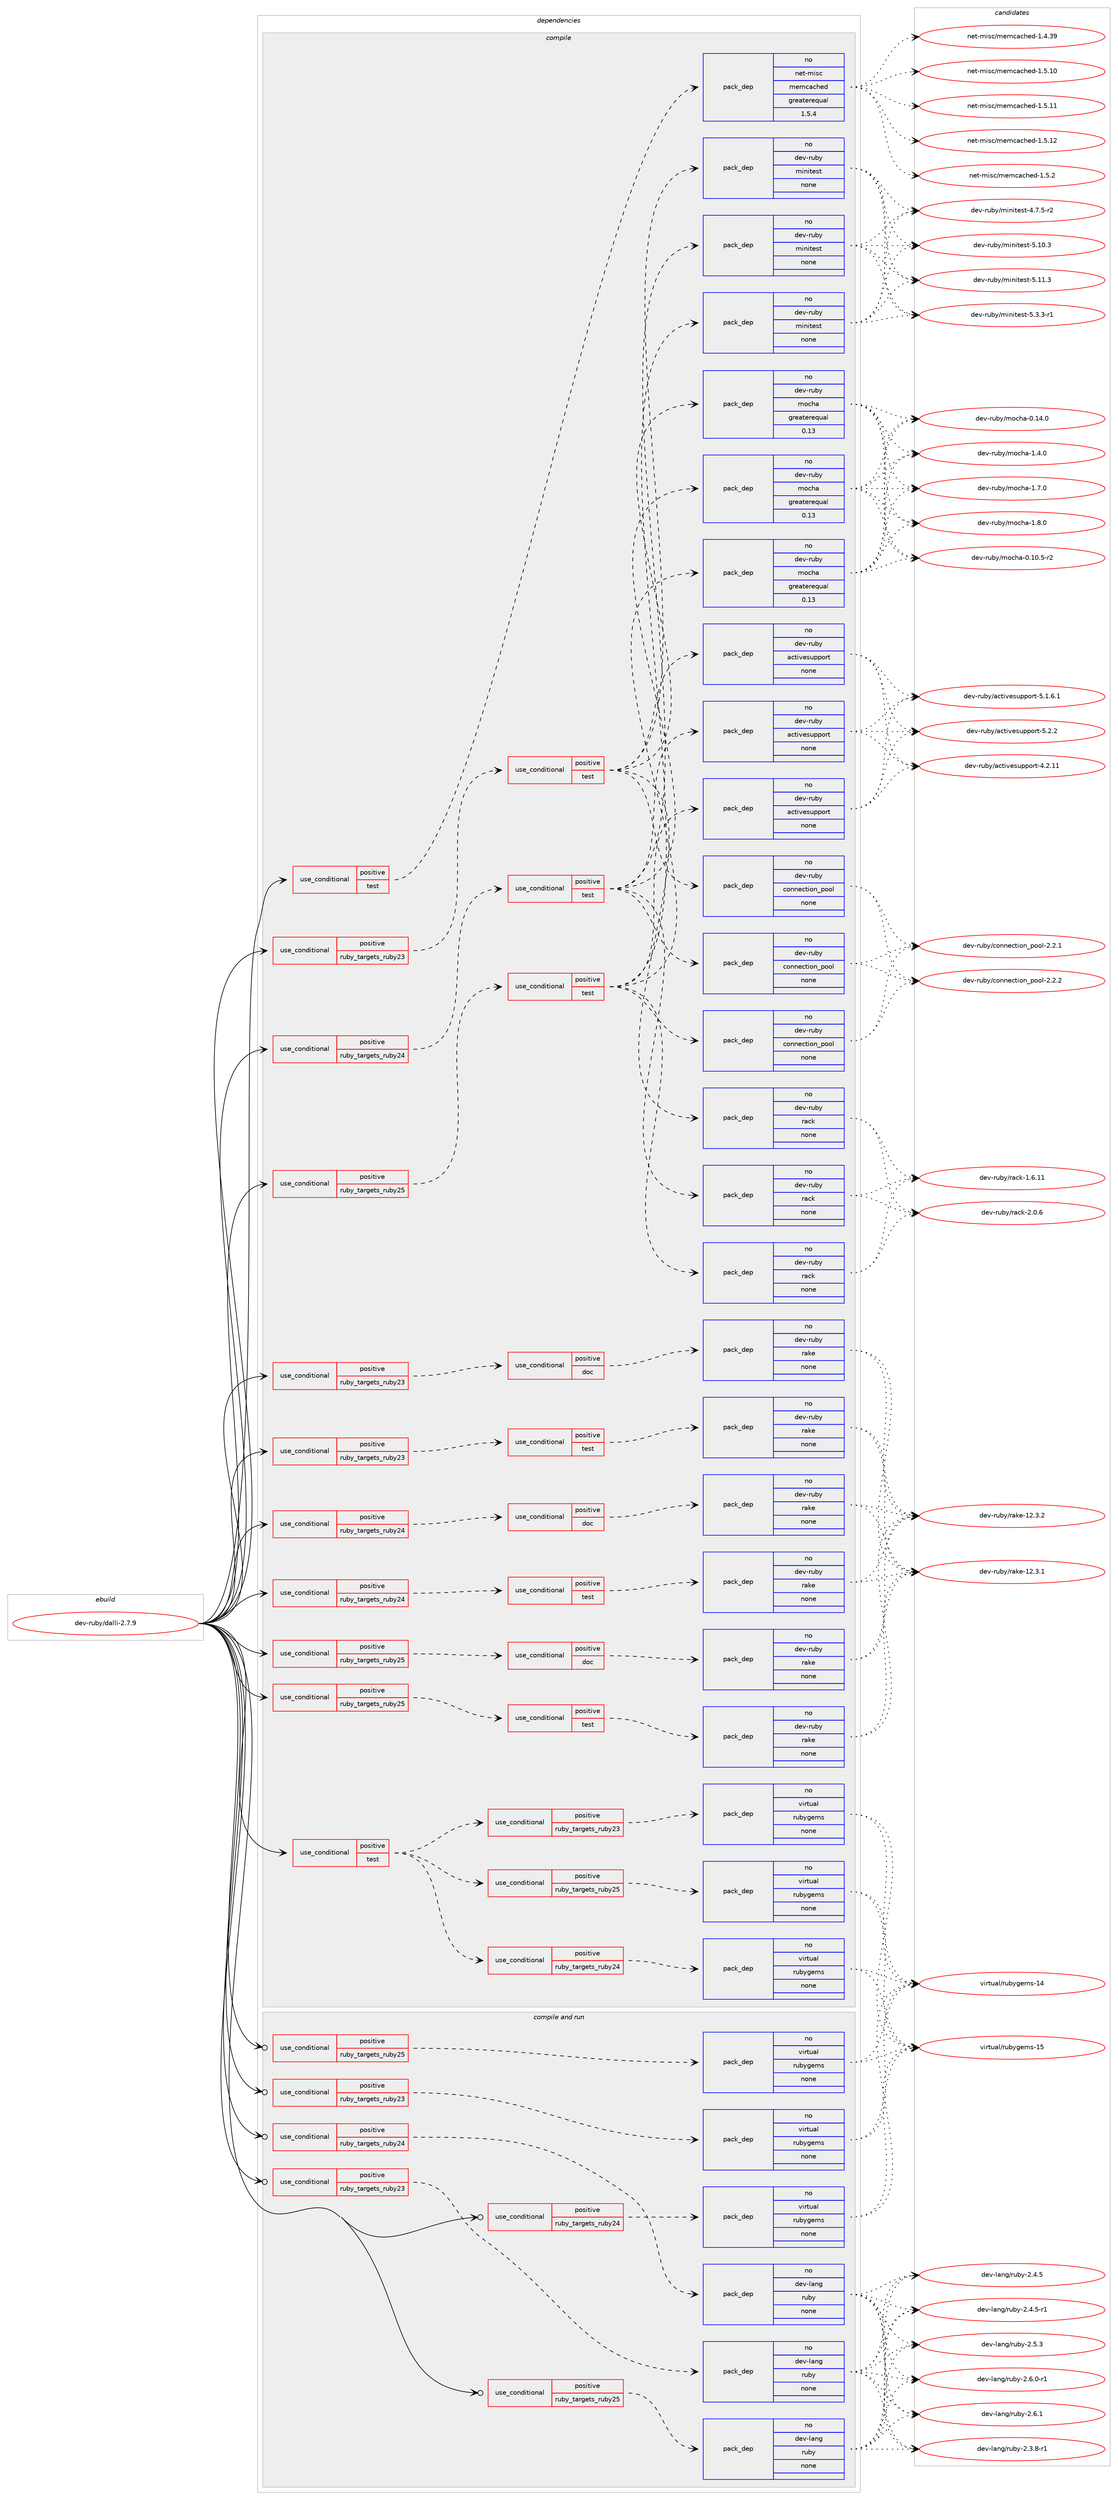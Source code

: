 digraph prolog {

# *************
# Graph options
# *************

newrank=true;
concentrate=true;
compound=true;
graph [rankdir=LR,fontname=Helvetica,fontsize=10,ranksep=1.5];#, ranksep=2.5, nodesep=0.2];
edge  [arrowhead=vee];
node  [fontname=Helvetica,fontsize=10];

# **********
# The ebuild
# **********

subgraph cluster_leftcol {
color=gray;
rank=same;
label=<<i>ebuild</i>>;
id [label="dev-ruby/dalli-2.7.9", color=red, width=4, href="../dev-ruby/dalli-2.7.9.svg"];
}

# ****************
# The dependencies
# ****************

subgraph cluster_midcol {
color=gray;
label=<<i>dependencies</i>>;
subgraph cluster_compile {
fillcolor="#eeeeee";
style=filled;
label=<<i>compile</i>>;
subgraph cond397761 {
dependency1489517 [label=<<TABLE BORDER="0" CELLBORDER="1" CELLSPACING="0" CELLPADDING="4"><TR><TD ROWSPAN="3" CELLPADDING="10">use_conditional</TD></TR><TR><TD>positive</TD></TR><TR><TD>ruby_targets_ruby23</TD></TR></TABLE>>, shape=none, color=red];
subgraph cond397762 {
dependency1489518 [label=<<TABLE BORDER="0" CELLBORDER="1" CELLSPACING="0" CELLPADDING="4"><TR><TD ROWSPAN="3" CELLPADDING="10">use_conditional</TD></TR><TR><TD>positive</TD></TR><TR><TD>doc</TD></TR></TABLE>>, shape=none, color=red];
subgraph pack1068312 {
dependency1489519 [label=<<TABLE BORDER="0" CELLBORDER="1" CELLSPACING="0" CELLPADDING="4" WIDTH="220"><TR><TD ROWSPAN="6" CELLPADDING="30">pack_dep</TD></TR><TR><TD WIDTH="110">no</TD></TR><TR><TD>dev-ruby</TD></TR><TR><TD>rake</TD></TR><TR><TD>none</TD></TR><TR><TD></TD></TR></TABLE>>, shape=none, color=blue];
}
dependency1489518:e -> dependency1489519:w [weight=20,style="dashed",arrowhead="vee"];
}
dependency1489517:e -> dependency1489518:w [weight=20,style="dashed",arrowhead="vee"];
}
id:e -> dependency1489517:w [weight=20,style="solid",arrowhead="vee"];
subgraph cond397763 {
dependency1489520 [label=<<TABLE BORDER="0" CELLBORDER="1" CELLSPACING="0" CELLPADDING="4"><TR><TD ROWSPAN="3" CELLPADDING="10">use_conditional</TD></TR><TR><TD>positive</TD></TR><TR><TD>ruby_targets_ruby23</TD></TR></TABLE>>, shape=none, color=red];
subgraph cond397764 {
dependency1489521 [label=<<TABLE BORDER="0" CELLBORDER="1" CELLSPACING="0" CELLPADDING="4"><TR><TD ROWSPAN="3" CELLPADDING="10">use_conditional</TD></TR><TR><TD>positive</TD></TR><TR><TD>test</TD></TR></TABLE>>, shape=none, color=red];
subgraph pack1068313 {
dependency1489522 [label=<<TABLE BORDER="0" CELLBORDER="1" CELLSPACING="0" CELLPADDING="4" WIDTH="220"><TR><TD ROWSPAN="6" CELLPADDING="30">pack_dep</TD></TR><TR><TD WIDTH="110">no</TD></TR><TR><TD>dev-ruby</TD></TR><TR><TD>minitest</TD></TR><TR><TD>none</TD></TR><TR><TD></TD></TR></TABLE>>, shape=none, color=blue];
}
dependency1489521:e -> dependency1489522:w [weight=20,style="dashed",arrowhead="vee"];
subgraph pack1068314 {
dependency1489523 [label=<<TABLE BORDER="0" CELLBORDER="1" CELLSPACING="0" CELLPADDING="4" WIDTH="220"><TR><TD ROWSPAN="6" CELLPADDING="30">pack_dep</TD></TR><TR><TD WIDTH="110">no</TD></TR><TR><TD>dev-ruby</TD></TR><TR><TD>mocha</TD></TR><TR><TD>greaterequal</TD></TR><TR><TD>0.13</TD></TR></TABLE>>, shape=none, color=blue];
}
dependency1489521:e -> dependency1489523:w [weight=20,style="dashed",arrowhead="vee"];
subgraph pack1068315 {
dependency1489524 [label=<<TABLE BORDER="0" CELLBORDER="1" CELLSPACING="0" CELLPADDING="4" WIDTH="220"><TR><TD ROWSPAN="6" CELLPADDING="30">pack_dep</TD></TR><TR><TD WIDTH="110">no</TD></TR><TR><TD>dev-ruby</TD></TR><TR><TD>rack</TD></TR><TR><TD>none</TD></TR><TR><TD></TD></TR></TABLE>>, shape=none, color=blue];
}
dependency1489521:e -> dependency1489524:w [weight=20,style="dashed",arrowhead="vee"];
subgraph pack1068316 {
dependency1489525 [label=<<TABLE BORDER="0" CELLBORDER="1" CELLSPACING="0" CELLPADDING="4" WIDTH="220"><TR><TD ROWSPAN="6" CELLPADDING="30">pack_dep</TD></TR><TR><TD WIDTH="110">no</TD></TR><TR><TD>dev-ruby</TD></TR><TR><TD>activesupport</TD></TR><TR><TD>none</TD></TR><TR><TD></TD></TR></TABLE>>, shape=none, color=blue];
}
dependency1489521:e -> dependency1489525:w [weight=20,style="dashed",arrowhead="vee"];
subgraph pack1068317 {
dependency1489526 [label=<<TABLE BORDER="0" CELLBORDER="1" CELLSPACING="0" CELLPADDING="4" WIDTH="220"><TR><TD ROWSPAN="6" CELLPADDING="30">pack_dep</TD></TR><TR><TD WIDTH="110">no</TD></TR><TR><TD>dev-ruby</TD></TR><TR><TD>connection_pool</TD></TR><TR><TD>none</TD></TR><TR><TD></TD></TR></TABLE>>, shape=none, color=blue];
}
dependency1489521:e -> dependency1489526:w [weight=20,style="dashed",arrowhead="vee"];
}
dependency1489520:e -> dependency1489521:w [weight=20,style="dashed",arrowhead="vee"];
}
id:e -> dependency1489520:w [weight=20,style="solid",arrowhead="vee"];
subgraph cond397765 {
dependency1489527 [label=<<TABLE BORDER="0" CELLBORDER="1" CELLSPACING="0" CELLPADDING="4"><TR><TD ROWSPAN="3" CELLPADDING="10">use_conditional</TD></TR><TR><TD>positive</TD></TR><TR><TD>ruby_targets_ruby23</TD></TR></TABLE>>, shape=none, color=red];
subgraph cond397766 {
dependency1489528 [label=<<TABLE BORDER="0" CELLBORDER="1" CELLSPACING="0" CELLPADDING="4"><TR><TD ROWSPAN="3" CELLPADDING="10">use_conditional</TD></TR><TR><TD>positive</TD></TR><TR><TD>test</TD></TR></TABLE>>, shape=none, color=red];
subgraph pack1068318 {
dependency1489529 [label=<<TABLE BORDER="0" CELLBORDER="1" CELLSPACING="0" CELLPADDING="4" WIDTH="220"><TR><TD ROWSPAN="6" CELLPADDING="30">pack_dep</TD></TR><TR><TD WIDTH="110">no</TD></TR><TR><TD>dev-ruby</TD></TR><TR><TD>rake</TD></TR><TR><TD>none</TD></TR><TR><TD></TD></TR></TABLE>>, shape=none, color=blue];
}
dependency1489528:e -> dependency1489529:w [weight=20,style="dashed",arrowhead="vee"];
}
dependency1489527:e -> dependency1489528:w [weight=20,style="dashed",arrowhead="vee"];
}
id:e -> dependency1489527:w [weight=20,style="solid",arrowhead="vee"];
subgraph cond397767 {
dependency1489530 [label=<<TABLE BORDER="0" CELLBORDER="1" CELLSPACING="0" CELLPADDING="4"><TR><TD ROWSPAN="3" CELLPADDING="10">use_conditional</TD></TR><TR><TD>positive</TD></TR><TR><TD>ruby_targets_ruby24</TD></TR></TABLE>>, shape=none, color=red];
subgraph cond397768 {
dependency1489531 [label=<<TABLE BORDER="0" CELLBORDER="1" CELLSPACING="0" CELLPADDING="4"><TR><TD ROWSPAN="3" CELLPADDING="10">use_conditional</TD></TR><TR><TD>positive</TD></TR><TR><TD>doc</TD></TR></TABLE>>, shape=none, color=red];
subgraph pack1068319 {
dependency1489532 [label=<<TABLE BORDER="0" CELLBORDER="1" CELLSPACING="0" CELLPADDING="4" WIDTH="220"><TR><TD ROWSPAN="6" CELLPADDING="30">pack_dep</TD></TR><TR><TD WIDTH="110">no</TD></TR><TR><TD>dev-ruby</TD></TR><TR><TD>rake</TD></TR><TR><TD>none</TD></TR><TR><TD></TD></TR></TABLE>>, shape=none, color=blue];
}
dependency1489531:e -> dependency1489532:w [weight=20,style="dashed",arrowhead="vee"];
}
dependency1489530:e -> dependency1489531:w [weight=20,style="dashed",arrowhead="vee"];
}
id:e -> dependency1489530:w [weight=20,style="solid",arrowhead="vee"];
subgraph cond397769 {
dependency1489533 [label=<<TABLE BORDER="0" CELLBORDER="1" CELLSPACING="0" CELLPADDING="4"><TR><TD ROWSPAN="3" CELLPADDING="10">use_conditional</TD></TR><TR><TD>positive</TD></TR><TR><TD>ruby_targets_ruby24</TD></TR></TABLE>>, shape=none, color=red];
subgraph cond397770 {
dependency1489534 [label=<<TABLE BORDER="0" CELLBORDER="1" CELLSPACING="0" CELLPADDING="4"><TR><TD ROWSPAN="3" CELLPADDING="10">use_conditional</TD></TR><TR><TD>positive</TD></TR><TR><TD>test</TD></TR></TABLE>>, shape=none, color=red];
subgraph pack1068320 {
dependency1489535 [label=<<TABLE BORDER="0" CELLBORDER="1" CELLSPACING="0" CELLPADDING="4" WIDTH="220"><TR><TD ROWSPAN="6" CELLPADDING="30">pack_dep</TD></TR><TR><TD WIDTH="110">no</TD></TR><TR><TD>dev-ruby</TD></TR><TR><TD>minitest</TD></TR><TR><TD>none</TD></TR><TR><TD></TD></TR></TABLE>>, shape=none, color=blue];
}
dependency1489534:e -> dependency1489535:w [weight=20,style="dashed",arrowhead="vee"];
subgraph pack1068321 {
dependency1489536 [label=<<TABLE BORDER="0" CELLBORDER="1" CELLSPACING="0" CELLPADDING="4" WIDTH="220"><TR><TD ROWSPAN="6" CELLPADDING="30">pack_dep</TD></TR><TR><TD WIDTH="110">no</TD></TR><TR><TD>dev-ruby</TD></TR><TR><TD>mocha</TD></TR><TR><TD>greaterequal</TD></TR><TR><TD>0.13</TD></TR></TABLE>>, shape=none, color=blue];
}
dependency1489534:e -> dependency1489536:w [weight=20,style="dashed",arrowhead="vee"];
subgraph pack1068322 {
dependency1489537 [label=<<TABLE BORDER="0" CELLBORDER="1" CELLSPACING="0" CELLPADDING="4" WIDTH="220"><TR><TD ROWSPAN="6" CELLPADDING="30">pack_dep</TD></TR><TR><TD WIDTH="110">no</TD></TR><TR><TD>dev-ruby</TD></TR><TR><TD>rack</TD></TR><TR><TD>none</TD></TR><TR><TD></TD></TR></TABLE>>, shape=none, color=blue];
}
dependency1489534:e -> dependency1489537:w [weight=20,style="dashed",arrowhead="vee"];
subgraph pack1068323 {
dependency1489538 [label=<<TABLE BORDER="0" CELLBORDER="1" CELLSPACING="0" CELLPADDING="4" WIDTH="220"><TR><TD ROWSPAN="6" CELLPADDING="30">pack_dep</TD></TR><TR><TD WIDTH="110">no</TD></TR><TR><TD>dev-ruby</TD></TR><TR><TD>activesupport</TD></TR><TR><TD>none</TD></TR><TR><TD></TD></TR></TABLE>>, shape=none, color=blue];
}
dependency1489534:e -> dependency1489538:w [weight=20,style="dashed",arrowhead="vee"];
subgraph pack1068324 {
dependency1489539 [label=<<TABLE BORDER="0" CELLBORDER="1" CELLSPACING="0" CELLPADDING="4" WIDTH="220"><TR><TD ROWSPAN="6" CELLPADDING="30">pack_dep</TD></TR><TR><TD WIDTH="110">no</TD></TR><TR><TD>dev-ruby</TD></TR><TR><TD>connection_pool</TD></TR><TR><TD>none</TD></TR><TR><TD></TD></TR></TABLE>>, shape=none, color=blue];
}
dependency1489534:e -> dependency1489539:w [weight=20,style="dashed",arrowhead="vee"];
}
dependency1489533:e -> dependency1489534:w [weight=20,style="dashed",arrowhead="vee"];
}
id:e -> dependency1489533:w [weight=20,style="solid",arrowhead="vee"];
subgraph cond397771 {
dependency1489540 [label=<<TABLE BORDER="0" CELLBORDER="1" CELLSPACING="0" CELLPADDING="4"><TR><TD ROWSPAN="3" CELLPADDING="10">use_conditional</TD></TR><TR><TD>positive</TD></TR><TR><TD>ruby_targets_ruby24</TD></TR></TABLE>>, shape=none, color=red];
subgraph cond397772 {
dependency1489541 [label=<<TABLE BORDER="0" CELLBORDER="1" CELLSPACING="0" CELLPADDING="4"><TR><TD ROWSPAN="3" CELLPADDING="10">use_conditional</TD></TR><TR><TD>positive</TD></TR><TR><TD>test</TD></TR></TABLE>>, shape=none, color=red];
subgraph pack1068325 {
dependency1489542 [label=<<TABLE BORDER="0" CELLBORDER="1" CELLSPACING="0" CELLPADDING="4" WIDTH="220"><TR><TD ROWSPAN="6" CELLPADDING="30">pack_dep</TD></TR><TR><TD WIDTH="110">no</TD></TR><TR><TD>dev-ruby</TD></TR><TR><TD>rake</TD></TR><TR><TD>none</TD></TR><TR><TD></TD></TR></TABLE>>, shape=none, color=blue];
}
dependency1489541:e -> dependency1489542:w [weight=20,style="dashed",arrowhead="vee"];
}
dependency1489540:e -> dependency1489541:w [weight=20,style="dashed",arrowhead="vee"];
}
id:e -> dependency1489540:w [weight=20,style="solid",arrowhead="vee"];
subgraph cond397773 {
dependency1489543 [label=<<TABLE BORDER="0" CELLBORDER="1" CELLSPACING="0" CELLPADDING="4"><TR><TD ROWSPAN="3" CELLPADDING="10">use_conditional</TD></TR><TR><TD>positive</TD></TR><TR><TD>ruby_targets_ruby25</TD></TR></TABLE>>, shape=none, color=red];
subgraph cond397774 {
dependency1489544 [label=<<TABLE BORDER="0" CELLBORDER="1" CELLSPACING="0" CELLPADDING="4"><TR><TD ROWSPAN="3" CELLPADDING="10">use_conditional</TD></TR><TR><TD>positive</TD></TR><TR><TD>doc</TD></TR></TABLE>>, shape=none, color=red];
subgraph pack1068326 {
dependency1489545 [label=<<TABLE BORDER="0" CELLBORDER="1" CELLSPACING="0" CELLPADDING="4" WIDTH="220"><TR><TD ROWSPAN="6" CELLPADDING="30">pack_dep</TD></TR><TR><TD WIDTH="110">no</TD></TR><TR><TD>dev-ruby</TD></TR><TR><TD>rake</TD></TR><TR><TD>none</TD></TR><TR><TD></TD></TR></TABLE>>, shape=none, color=blue];
}
dependency1489544:e -> dependency1489545:w [weight=20,style="dashed",arrowhead="vee"];
}
dependency1489543:e -> dependency1489544:w [weight=20,style="dashed",arrowhead="vee"];
}
id:e -> dependency1489543:w [weight=20,style="solid",arrowhead="vee"];
subgraph cond397775 {
dependency1489546 [label=<<TABLE BORDER="0" CELLBORDER="1" CELLSPACING="0" CELLPADDING="4"><TR><TD ROWSPAN="3" CELLPADDING="10">use_conditional</TD></TR><TR><TD>positive</TD></TR><TR><TD>ruby_targets_ruby25</TD></TR></TABLE>>, shape=none, color=red];
subgraph cond397776 {
dependency1489547 [label=<<TABLE BORDER="0" CELLBORDER="1" CELLSPACING="0" CELLPADDING="4"><TR><TD ROWSPAN="3" CELLPADDING="10">use_conditional</TD></TR><TR><TD>positive</TD></TR><TR><TD>test</TD></TR></TABLE>>, shape=none, color=red];
subgraph pack1068327 {
dependency1489548 [label=<<TABLE BORDER="0" CELLBORDER="1" CELLSPACING="0" CELLPADDING="4" WIDTH="220"><TR><TD ROWSPAN="6" CELLPADDING="30">pack_dep</TD></TR><TR><TD WIDTH="110">no</TD></TR><TR><TD>dev-ruby</TD></TR><TR><TD>minitest</TD></TR><TR><TD>none</TD></TR><TR><TD></TD></TR></TABLE>>, shape=none, color=blue];
}
dependency1489547:e -> dependency1489548:w [weight=20,style="dashed",arrowhead="vee"];
subgraph pack1068328 {
dependency1489549 [label=<<TABLE BORDER="0" CELLBORDER="1" CELLSPACING="0" CELLPADDING="4" WIDTH="220"><TR><TD ROWSPAN="6" CELLPADDING="30">pack_dep</TD></TR><TR><TD WIDTH="110">no</TD></TR><TR><TD>dev-ruby</TD></TR><TR><TD>mocha</TD></TR><TR><TD>greaterequal</TD></TR><TR><TD>0.13</TD></TR></TABLE>>, shape=none, color=blue];
}
dependency1489547:e -> dependency1489549:w [weight=20,style="dashed",arrowhead="vee"];
subgraph pack1068329 {
dependency1489550 [label=<<TABLE BORDER="0" CELLBORDER="1" CELLSPACING="0" CELLPADDING="4" WIDTH="220"><TR><TD ROWSPAN="6" CELLPADDING="30">pack_dep</TD></TR><TR><TD WIDTH="110">no</TD></TR><TR><TD>dev-ruby</TD></TR><TR><TD>rack</TD></TR><TR><TD>none</TD></TR><TR><TD></TD></TR></TABLE>>, shape=none, color=blue];
}
dependency1489547:e -> dependency1489550:w [weight=20,style="dashed",arrowhead="vee"];
subgraph pack1068330 {
dependency1489551 [label=<<TABLE BORDER="0" CELLBORDER="1" CELLSPACING="0" CELLPADDING="4" WIDTH="220"><TR><TD ROWSPAN="6" CELLPADDING="30">pack_dep</TD></TR><TR><TD WIDTH="110">no</TD></TR><TR><TD>dev-ruby</TD></TR><TR><TD>activesupport</TD></TR><TR><TD>none</TD></TR><TR><TD></TD></TR></TABLE>>, shape=none, color=blue];
}
dependency1489547:e -> dependency1489551:w [weight=20,style="dashed",arrowhead="vee"];
subgraph pack1068331 {
dependency1489552 [label=<<TABLE BORDER="0" CELLBORDER="1" CELLSPACING="0" CELLPADDING="4" WIDTH="220"><TR><TD ROWSPAN="6" CELLPADDING="30">pack_dep</TD></TR><TR><TD WIDTH="110">no</TD></TR><TR><TD>dev-ruby</TD></TR><TR><TD>connection_pool</TD></TR><TR><TD>none</TD></TR><TR><TD></TD></TR></TABLE>>, shape=none, color=blue];
}
dependency1489547:e -> dependency1489552:w [weight=20,style="dashed",arrowhead="vee"];
}
dependency1489546:e -> dependency1489547:w [weight=20,style="dashed",arrowhead="vee"];
}
id:e -> dependency1489546:w [weight=20,style="solid",arrowhead="vee"];
subgraph cond397777 {
dependency1489553 [label=<<TABLE BORDER="0" CELLBORDER="1" CELLSPACING="0" CELLPADDING="4"><TR><TD ROWSPAN="3" CELLPADDING="10">use_conditional</TD></TR><TR><TD>positive</TD></TR><TR><TD>ruby_targets_ruby25</TD></TR></TABLE>>, shape=none, color=red];
subgraph cond397778 {
dependency1489554 [label=<<TABLE BORDER="0" CELLBORDER="1" CELLSPACING="0" CELLPADDING="4"><TR><TD ROWSPAN="3" CELLPADDING="10">use_conditional</TD></TR><TR><TD>positive</TD></TR><TR><TD>test</TD></TR></TABLE>>, shape=none, color=red];
subgraph pack1068332 {
dependency1489555 [label=<<TABLE BORDER="0" CELLBORDER="1" CELLSPACING="0" CELLPADDING="4" WIDTH="220"><TR><TD ROWSPAN="6" CELLPADDING="30">pack_dep</TD></TR><TR><TD WIDTH="110">no</TD></TR><TR><TD>dev-ruby</TD></TR><TR><TD>rake</TD></TR><TR><TD>none</TD></TR><TR><TD></TD></TR></TABLE>>, shape=none, color=blue];
}
dependency1489554:e -> dependency1489555:w [weight=20,style="dashed",arrowhead="vee"];
}
dependency1489553:e -> dependency1489554:w [weight=20,style="dashed",arrowhead="vee"];
}
id:e -> dependency1489553:w [weight=20,style="solid",arrowhead="vee"];
subgraph cond397779 {
dependency1489556 [label=<<TABLE BORDER="0" CELLBORDER="1" CELLSPACING="0" CELLPADDING="4"><TR><TD ROWSPAN="3" CELLPADDING="10">use_conditional</TD></TR><TR><TD>positive</TD></TR><TR><TD>test</TD></TR></TABLE>>, shape=none, color=red];
subgraph cond397780 {
dependency1489557 [label=<<TABLE BORDER="0" CELLBORDER="1" CELLSPACING="0" CELLPADDING="4"><TR><TD ROWSPAN="3" CELLPADDING="10">use_conditional</TD></TR><TR><TD>positive</TD></TR><TR><TD>ruby_targets_ruby23</TD></TR></TABLE>>, shape=none, color=red];
subgraph pack1068333 {
dependency1489558 [label=<<TABLE BORDER="0" CELLBORDER="1" CELLSPACING="0" CELLPADDING="4" WIDTH="220"><TR><TD ROWSPAN="6" CELLPADDING="30">pack_dep</TD></TR><TR><TD WIDTH="110">no</TD></TR><TR><TD>virtual</TD></TR><TR><TD>rubygems</TD></TR><TR><TD>none</TD></TR><TR><TD></TD></TR></TABLE>>, shape=none, color=blue];
}
dependency1489557:e -> dependency1489558:w [weight=20,style="dashed",arrowhead="vee"];
}
dependency1489556:e -> dependency1489557:w [weight=20,style="dashed",arrowhead="vee"];
subgraph cond397781 {
dependency1489559 [label=<<TABLE BORDER="0" CELLBORDER="1" CELLSPACING="0" CELLPADDING="4"><TR><TD ROWSPAN="3" CELLPADDING="10">use_conditional</TD></TR><TR><TD>positive</TD></TR><TR><TD>ruby_targets_ruby24</TD></TR></TABLE>>, shape=none, color=red];
subgraph pack1068334 {
dependency1489560 [label=<<TABLE BORDER="0" CELLBORDER="1" CELLSPACING="0" CELLPADDING="4" WIDTH="220"><TR><TD ROWSPAN="6" CELLPADDING="30">pack_dep</TD></TR><TR><TD WIDTH="110">no</TD></TR><TR><TD>virtual</TD></TR><TR><TD>rubygems</TD></TR><TR><TD>none</TD></TR><TR><TD></TD></TR></TABLE>>, shape=none, color=blue];
}
dependency1489559:e -> dependency1489560:w [weight=20,style="dashed",arrowhead="vee"];
}
dependency1489556:e -> dependency1489559:w [weight=20,style="dashed",arrowhead="vee"];
subgraph cond397782 {
dependency1489561 [label=<<TABLE BORDER="0" CELLBORDER="1" CELLSPACING="0" CELLPADDING="4"><TR><TD ROWSPAN="3" CELLPADDING="10">use_conditional</TD></TR><TR><TD>positive</TD></TR><TR><TD>ruby_targets_ruby25</TD></TR></TABLE>>, shape=none, color=red];
subgraph pack1068335 {
dependency1489562 [label=<<TABLE BORDER="0" CELLBORDER="1" CELLSPACING="0" CELLPADDING="4" WIDTH="220"><TR><TD ROWSPAN="6" CELLPADDING="30">pack_dep</TD></TR><TR><TD WIDTH="110">no</TD></TR><TR><TD>virtual</TD></TR><TR><TD>rubygems</TD></TR><TR><TD>none</TD></TR><TR><TD></TD></TR></TABLE>>, shape=none, color=blue];
}
dependency1489561:e -> dependency1489562:w [weight=20,style="dashed",arrowhead="vee"];
}
dependency1489556:e -> dependency1489561:w [weight=20,style="dashed",arrowhead="vee"];
}
id:e -> dependency1489556:w [weight=20,style="solid",arrowhead="vee"];
subgraph cond397783 {
dependency1489563 [label=<<TABLE BORDER="0" CELLBORDER="1" CELLSPACING="0" CELLPADDING="4"><TR><TD ROWSPAN="3" CELLPADDING="10">use_conditional</TD></TR><TR><TD>positive</TD></TR><TR><TD>test</TD></TR></TABLE>>, shape=none, color=red];
subgraph pack1068336 {
dependency1489564 [label=<<TABLE BORDER="0" CELLBORDER="1" CELLSPACING="0" CELLPADDING="4" WIDTH="220"><TR><TD ROWSPAN="6" CELLPADDING="30">pack_dep</TD></TR><TR><TD WIDTH="110">no</TD></TR><TR><TD>net-misc</TD></TR><TR><TD>memcached</TD></TR><TR><TD>greaterequal</TD></TR><TR><TD>1.5.4</TD></TR></TABLE>>, shape=none, color=blue];
}
dependency1489563:e -> dependency1489564:w [weight=20,style="dashed",arrowhead="vee"];
}
id:e -> dependency1489563:w [weight=20,style="solid",arrowhead="vee"];
}
subgraph cluster_compileandrun {
fillcolor="#eeeeee";
style=filled;
label=<<i>compile and run</i>>;
subgraph cond397784 {
dependency1489565 [label=<<TABLE BORDER="0" CELLBORDER="1" CELLSPACING="0" CELLPADDING="4"><TR><TD ROWSPAN="3" CELLPADDING="10">use_conditional</TD></TR><TR><TD>positive</TD></TR><TR><TD>ruby_targets_ruby23</TD></TR></TABLE>>, shape=none, color=red];
subgraph pack1068337 {
dependency1489566 [label=<<TABLE BORDER="0" CELLBORDER="1" CELLSPACING="0" CELLPADDING="4" WIDTH="220"><TR><TD ROWSPAN="6" CELLPADDING="30">pack_dep</TD></TR><TR><TD WIDTH="110">no</TD></TR><TR><TD>dev-lang</TD></TR><TR><TD>ruby</TD></TR><TR><TD>none</TD></TR><TR><TD></TD></TR></TABLE>>, shape=none, color=blue];
}
dependency1489565:e -> dependency1489566:w [weight=20,style="dashed",arrowhead="vee"];
}
id:e -> dependency1489565:w [weight=20,style="solid",arrowhead="odotvee"];
subgraph cond397785 {
dependency1489567 [label=<<TABLE BORDER="0" CELLBORDER="1" CELLSPACING="0" CELLPADDING="4"><TR><TD ROWSPAN="3" CELLPADDING="10">use_conditional</TD></TR><TR><TD>positive</TD></TR><TR><TD>ruby_targets_ruby23</TD></TR></TABLE>>, shape=none, color=red];
subgraph pack1068338 {
dependency1489568 [label=<<TABLE BORDER="0" CELLBORDER="1" CELLSPACING="0" CELLPADDING="4" WIDTH="220"><TR><TD ROWSPAN="6" CELLPADDING="30">pack_dep</TD></TR><TR><TD WIDTH="110">no</TD></TR><TR><TD>virtual</TD></TR><TR><TD>rubygems</TD></TR><TR><TD>none</TD></TR><TR><TD></TD></TR></TABLE>>, shape=none, color=blue];
}
dependency1489567:e -> dependency1489568:w [weight=20,style="dashed",arrowhead="vee"];
}
id:e -> dependency1489567:w [weight=20,style="solid",arrowhead="odotvee"];
subgraph cond397786 {
dependency1489569 [label=<<TABLE BORDER="0" CELLBORDER="1" CELLSPACING="0" CELLPADDING="4"><TR><TD ROWSPAN="3" CELLPADDING="10">use_conditional</TD></TR><TR><TD>positive</TD></TR><TR><TD>ruby_targets_ruby24</TD></TR></TABLE>>, shape=none, color=red];
subgraph pack1068339 {
dependency1489570 [label=<<TABLE BORDER="0" CELLBORDER="1" CELLSPACING="0" CELLPADDING="4" WIDTH="220"><TR><TD ROWSPAN="6" CELLPADDING="30">pack_dep</TD></TR><TR><TD WIDTH="110">no</TD></TR><TR><TD>dev-lang</TD></TR><TR><TD>ruby</TD></TR><TR><TD>none</TD></TR><TR><TD></TD></TR></TABLE>>, shape=none, color=blue];
}
dependency1489569:e -> dependency1489570:w [weight=20,style="dashed",arrowhead="vee"];
}
id:e -> dependency1489569:w [weight=20,style="solid",arrowhead="odotvee"];
subgraph cond397787 {
dependency1489571 [label=<<TABLE BORDER="0" CELLBORDER="1" CELLSPACING="0" CELLPADDING="4"><TR><TD ROWSPAN="3" CELLPADDING="10">use_conditional</TD></TR><TR><TD>positive</TD></TR><TR><TD>ruby_targets_ruby24</TD></TR></TABLE>>, shape=none, color=red];
subgraph pack1068340 {
dependency1489572 [label=<<TABLE BORDER="0" CELLBORDER="1" CELLSPACING="0" CELLPADDING="4" WIDTH="220"><TR><TD ROWSPAN="6" CELLPADDING="30">pack_dep</TD></TR><TR><TD WIDTH="110">no</TD></TR><TR><TD>virtual</TD></TR><TR><TD>rubygems</TD></TR><TR><TD>none</TD></TR><TR><TD></TD></TR></TABLE>>, shape=none, color=blue];
}
dependency1489571:e -> dependency1489572:w [weight=20,style="dashed",arrowhead="vee"];
}
id:e -> dependency1489571:w [weight=20,style="solid",arrowhead="odotvee"];
subgraph cond397788 {
dependency1489573 [label=<<TABLE BORDER="0" CELLBORDER="1" CELLSPACING="0" CELLPADDING="4"><TR><TD ROWSPAN="3" CELLPADDING="10">use_conditional</TD></TR><TR><TD>positive</TD></TR><TR><TD>ruby_targets_ruby25</TD></TR></TABLE>>, shape=none, color=red];
subgraph pack1068341 {
dependency1489574 [label=<<TABLE BORDER="0" CELLBORDER="1" CELLSPACING="0" CELLPADDING="4" WIDTH="220"><TR><TD ROWSPAN="6" CELLPADDING="30">pack_dep</TD></TR><TR><TD WIDTH="110">no</TD></TR><TR><TD>dev-lang</TD></TR><TR><TD>ruby</TD></TR><TR><TD>none</TD></TR><TR><TD></TD></TR></TABLE>>, shape=none, color=blue];
}
dependency1489573:e -> dependency1489574:w [weight=20,style="dashed",arrowhead="vee"];
}
id:e -> dependency1489573:w [weight=20,style="solid",arrowhead="odotvee"];
subgraph cond397789 {
dependency1489575 [label=<<TABLE BORDER="0" CELLBORDER="1" CELLSPACING="0" CELLPADDING="4"><TR><TD ROWSPAN="3" CELLPADDING="10">use_conditional</TD></TR><TR><TD>positive</TD></TR><TR><TD>ruby_targets_ruby25</TD></TR></TABLE>>, shape=none, color=red];
subgraph pack1068342 {
dependency1489576 [label=<<TABLE BORDER="0" CELLBORDER="1" CELLSPACING="0" CELLPADDING="4" WIDTH="220"><TR><TD ROWSPAN="6" CELLPADDING="30">pack_dep</TD></TR><TR><TD WIDTH="110">no</TD></TR><TR><TD>virtual</TD></TR><TR><TD>rubygems</TD></TR><TR><TD>none</TD></TR><TR><TD></TD></TR></TABLE>>, shape=none, color=blue];
}
dependency1489575:e -> dependency1489576:w [weight=20,style="dashed",arrowhead="vee"];
}
id:e -> dependency1489575:w [weight=20,style="solid",arrowhead="odotvee"];
}
subgraph cluster_run {
fillcolor="#eeeeee";
style=filled;
label=<<i>run</i>>;
}
}

# **************
# The candidates
# **************

subgraph cluster_choices {
rank=same;
color=gray;
label=<<i>candidates</i>>;

subgraph choice1068312 {
color=black;
nodesep=1;
choice1001011184511411798121471149710710145495046514649 [label="dev-ruby/rake-12.3.1", color=red, width=4,href="../dev-ruby/rake-12.3.1.svg"];
choice1001011184511411798121471149710710145495046514650 [label="dev-ruby/rake-12.3.2", color=red, width=4,href="../dev-ruby/rake-12.3.2.svg"];
dependency1489519:e -> choice1001011184511411798121471149710710145495046514649:w [style=dotted,weight="100"];
dependency1489519:e -> choice1001011184511411798121471149710710145495046514650:w [style=dotted,weight="100"];
}
subgraph choice1068313 {
color=black;
nodesep=1;
choice1001011184511411798121471091051101051161011151164552465546534511450 [label="dev-ruby/minitest-4.7.5-r2", color=red, width=4,href="../dev-ruby/minitest-4.7.5-r2.svg"];
choice10010111845114117981214710910511010511610111511645534649484651 [label="dev-ruby/minitest-5.10.3", color=red, width=4,href="../dev-ruby/minitest-5.10.3.svg"];
choice10010111845114117981214710910511010511610111511645534649494651 [label="dev-ruby/minitest-5.11.3", color=red, width=4,href="../dev-ruby/minitest-5.11.3.svg"];
choice1001011184511411798121471091051101051161011151164553465146514511449 [label="dev-ruby/minitest-5.3.3-r1", color=red, width=4,href="../dev-ruby/minitest-5.3.3-r1.svg"];
dependency1489522:e -> choice1001011184511411798121471091051101051161011151164552465546534511450:w [style=dotted,weight="100"];
dependency1489522:e -> choice10010111845114117981214710910511010511610111511645534649484651:w [style=dotted,weight="100"];
dependency1489522:e -> choice10010111845114117981214710910511010511610111511645534649494651:w [style=dotted,weight="100"];
dependency1489522:e -> choice1001011184511411798121471091051101051161011151164553465146514511449:w [style=dotted,weight="100"];
}
subgraph choice1068314 {
color=black;
nodesep=1;
choice1001011184511411798121471091119910497454846494846534511450 [label="dev-ruby/mocha-0.10.5-r2", color=red, width=4,href="../dev-ruby/mocha-0.10.5-r2.svg"];
choice100101118451141179812147109111991049745484649524648 [label="dev-ruby/mocha-0.14.0", color=red, width=4,href="../dev-ruby/mocha-0.14.0.svg"];
choice1001011184511411798121471091119910497454946524648 [label="dev-ruby/mocha-1.4.0", color=red, width=4,href="../dev-ruby/mocha-1.4.0.svg"];
choice1001011184511411798121471091119910497454946554648 [label="dev-ruby/mocha-1.7.0", color=red, width=4,href="../dev-ruby/mocha-1.7.0.svg"];
choice1001011184511411798121471091119910497454946564648 [label="dev-ruby/mocha-1.8.0", color=red, width=4,href="../dev-ruby/mocha-1.8.0.svg"];
dependency1489523:e -> choice1001011184511411798121471091119910497454846494846534511450:w [style=dotted,weight="100"];
dependency1489523:e -> choice100101118451141179812147109111991049745484649524648:w [style=dotted,weight="100"];
dependency1489523:e -> choice1001011184511411798121471091119910497454946524648:w [style=dotted,weight="100"];
dependency1489523:e -> choice1001011184511411798121471091119910497454946554648:w [style=dotted,weight="100"];
dependency1489523:e -> choice1001011184511411798121471091119910497454946564648:w [style=dotted,weight="100"];
}
subgraph choice1068315 {
color=black;
nodesep=1;
choice100101118451141179812147114979910745494654464949 [label="dev-ruby/rack-1.6.11", color=red, width=4,href="../dev-ruby/rack-1.6.11.svg"];
choice1001011184511411798121471149799107455046484654 [label="dev-ruby/rack-2.0.6", color=red, width=4,href="../dev-ruby/rack-2.0.6.svg"];
dependency1489524:e -> choice100101118451141179812147114979910745494654464949:w [style=dotted,weight="100"];
dependency1489524:e -> choice1001011184511411798121471149799107455046484654:w [style=dotted,weight="100"];
}
subgraph choice1068316 {
color=black;
nodesep=1;
choice100101118451141179812147979911610511810111511711211211111411645524650464949 [label="dev-ruby/activesupport-4.2.11", color=red, width=4,href="../dev-ruby/activesupport-4.2.11.svg"];
choice10010111845114117981214797991161051181011151171121121111141164553464946544649 [label="dev-ruby/activesupport-5.1.6.1", color=red, width=4,href="../dev-ruby/activesupport-5.1.6.1.svg"];
choice1001011184511411798121479799116105118101115117112112111114116455346504650 [label="dev-ruby/activesupport-5.2.2", color=red, width=4,href="../dev-ruby/activesupport-5.2.2.svg"];
dependency1489525:e -> choice100101118451141179812147979911610511810111511711211211111411645524650464949:w [style=dotted,weight="100"];
dependency1489525:e -> choice10010111845114117981214797991161051181011151171121121111141164553464946544649:w [style=dotted,weight="100"];
dependency1489525:e -> choice1001011184511411798121479799116105118101115117112112111114116455346504650:w [style=dotted,weight="100"];
}
subgraph choice1068317 {
color=black;
nodesep=1;
choice100101118451141179812147991111101101019911610511111095112111111108455046504649 [label="dev-ruby/connection_pool-2.2.1", color=red, width=4,href="../dev-ruby/connection_pool-2.2.1.svg"];
choice100101118451141179812147991111101101019911610511111095112111111108455046504650 [label="dev-ruby/connection_pool-2.2.2", color=red, width=4,href="../dev-ruby/connection_pool-2.2.2.svg"];
dependency1489526:e -> choice100101118451141179812147991111101101019911610511111095112111111108455046504649:w [style=dotted,weight="100"];
dependency1489526:e -> choice100101118451141179812147991111101101019911610511111095112111111108455046504650:w [style=dotted,weight="100"];
}
subgraph choice1068318 {
color=black;
nodesep=1;
choice1001011184511411798121471149710710145495046514649 [label="dev-ruby/rake-12.3.1", color=red, width=4,href="../dev-ruby/rake-12.3.1.svg"];
choice1001011184511411798121471149710710145495046514650 [label="dev-ruby/rake-12.3.2", color=red, width=4,href="../dev-ruby/rake-12.3.2.svg"];
dependency1489529:e -> choice1001011184511411798121471149710710145495046514649:w [style=dotted,weight="100"];
dependency1489529:e -> choice1001011184511411798121471149710710145495046514650:w [style=dotted,weight="100"];
}
subgraph choice1068319 {
color=black;
nodesep=1;
choice1001011184511411798121471149710710145495046514649 [label="dev-ruby/rake-12.3.1", color=red, width=4,href="../dev-ruby/rake-12.3.1.svg"];
choice1001011184511411798121471149710710145495046514650 [label="dev-ruby/rake-12.3.2", color=red, width=4,href="../dev-ruby/rake-12.3.2.svg"];
dependency1489532:e -> choice1001011184511411798121471149710710145495046514649:w [style=dotted,weight="100"];
dependency1489532:e -> choice1001011184511411798121471149710710145495046514650:w [style=dotted,weight="100"];
}
subgraph choice1068320 {
color=black;
nodesep=1;
choice1001011184511411798121471091051101051161011151164552465546534511450 [label="dev-ruby/minitest-4.7.5-r2", color=red, width=4,href="../dev-ruby/minitest-4.7.5-r2.svg"];
choice10010111845114117981214710910511010511610111511645534649484651 [label="dev-ruby/minitest-5.10.3", color=red, width=4,href="../dev-ruby/minitest-5.10.3.svg"];
choice10010111845114117981214710910511010511610111511645534649494651 [label="dev-ruby/minitest-5.11.3", color=red, width=4,href="../dev-ruby/minitest-5.11.3.svg"];
choice1001011184511411798121471091051101051161011151164553465146514511449 [label="dev-ruby/minitest-5.3.3-r1", color=red, width=4,href="../dev-ruby/minitest-5.3.3-r1.svg"];
dependency1489535:e -> choice1001011184511411798121471091051101051161011151164552465546534511450:w [style=dotted,weight="100"];
dependency1489535:e -> choice10010111845114117981214710910511010511610111511645534649484651:w [style=dotted,weight="100"];
dependency1489535:e -> choice10010111845114117981214710910511010511610111511645534649494651:w [style=dotted,weight="100"];
dependency1489535:e -> choice1001011184511411798121471091051101051161011151164553465146514511449:w [style=dotted,weight="100"];
}
subgraph choice1068321 {
color=black;
nodesep=1;
choice1001011184511411798121471091119910497454846494846534511450 [label="dev-ruby/mocha-0.10.5-r2", color=red, width=4,href="../dev-ruby/mocha-0.10.5-r2.svg"];
choice100101118451141179812147109111991049745484649524648 [label="dev-ruby/mocha-0.14.0", color=red, width=4,href="../dev-ruby/mocha-0.14.0.svg"];
choice1001011184511411798121471091119910497454946524648 [label="dev-ruby/mocha-1.4.0", color=red, width=4,href="../dev-ruby/mocha-1.4.0.svg"];
choice1001011184511411798121471091119910497454946554648 [label="dev-ruby/mocha-1.7.0", color=red, width=4,href="../dev-ruby/mocha-1.7.0.svg"];
choice1001011184511411798121471091119910497454946564648 [label="dev-ruby/mocha-1.8.0", color=red, width=4,href="../dev-ruby/mocha-1.8.0.svg"];
dependency1489536:e -> choice1001011184511411798121471091119910497454846494846534511450:w [style=dotted,weight="100"];
dependency1489536:e -> choice100101118451141179812147109111991049745484649524648:w [style=dotted,weight="100"];
dependency1489536:e -> choice1001011184511411798121471091119910497454946524648:w [style=dotted,weight="100"];
dependency1489536:e -> choice1001011184511411798121471091119910497454946554648:w [style=dotted,weight="100"];
dependency1489536:e -> choice1001011184511411798121471091119910497454946564648:w [style=dotted,weight="100"];
}
subgraph choice1068322 {
color=black;
nodesep=1;
choice100101118451141179812147114979910745494654464949 [label="dev-ruby/rack-1.6.11", color=red, width=4,href="../dev-ruby/rack-1.6.11.svg"];
choice1001011184511411798121471149799107455046484654 [label="dev-ruby/rack-2.0.6", color=red, width=4,href="../dev-ruby/rack-2.0.6.svg"];
dependency1489537:e -> choice100101118451141179812147114979910745494654464949:w [style=dotted,weight="100"];
dependency1489537:e -> choice1001011184511411798121471149799107455046484654:w [style=dotted,weight="100"];
}
subgraph choice1068323 {
color=black;
nodesep=1;
choice100101118451141179812147979911610511810111511711211211111411645524650464949 [label="dev-ruby/activesupport-4.2.11", color=red, width=4,href="../dev-ruby/activesupport-4.2.11.svg"];
choice10010111845114117981214797991161051181011151171121121111141164553464946544649 [label="dev-ruby/activesupport-5.1.6.1", color=red, width=4,href="../dev-ruby/activesupport-5.1.6.1.svg"];
choice1001011184511411798121479799116105118101115117112112111114116455346504650 [label="dev-ruby/activesupport-5.2.2", color=red, width=4,href="../dev-ruby/activesupport-5.2.2.svg"];
dependency1489538:e -> choice100101118451141179812147979911610511810111511711211211111411645524650464949:w [style=dotted,weight="100"];
dependency1489538:e -> choice10010111845114117981214797991161051181011151171121121111141164553464946544649:w [style=dotted,weight="100"];
dependency1489538:e -> choice1001011184511411798121479799116105118101115117112112111114116455346504650:w [style=dotted,weight="100"];
}
subgraph choice1068324 {
color=black;
nodesep=1;
choice100101118451141179812147991111101101019911610511111095112111111108455046504649 [label="dev-ruby/connection_pool-2.2.1", color=red, width=4,href="../dev-ruby/connection_pool-2.2.1.svg"];
choice100101118451141179812147991111101101019911610511111095112111111108455046504650 [label="dev-ruby/connection_pool-2.2.2", color=red, width=4,href="../dev-ruby/connection_pool-2.2.2.svg"];
dependency1489539:e -> choice100101118451141179812147991111101101019911610511111095112111111108455046504649:w [style=dotted,weight="100"];
dependency1489539:e -> choice100101118451141179812147991111101101019911610511111095112111111108455046504650:w [style=dotted,weight="100"];
}
subgraph choice1068325 {
color=black;
nodesep=1;
choice1001011184511411798121471149710710145495046514649 [label="dev-ruby/rake-12.3.1", color=red, width=4,href="../dev-ruby/rake-12.3.1.svg"];
choice1001011184511411798121471149710710145495046514650 [label="dev-ruby/rake-12.3.2", color=red, width=4,href="../dev-ruby/rake-12.3.2.svg"];
dependency1489542:e -> choice1001011184511411798121471149710710145495046514649:w [style=dotted,weight="100"];
dependency1489542:e -> choice1001011184511411798121471149710710145495046514650:w [style=dotted,weight="100"];
}
subgraph choice1068326 {
color=black;
nodesep=1;
choice1001011184511411798121471149710710145495046514649 [label="dev-ruby/rake-12.3.1", color=red, width=4,href="../dev-ruby/rake-12.3.1.svg"];
choice1001011184511411798121471149710710145495046514650 [label="dev-ruby/rake-12.3.2", color=red, width=4,href="../dev-ruby/rake-12.3.2.svg"];
dependency1489545:e -> choice1001011184511411798121471149710710145495046514649:w [style=dotted,weight="100"];
dependency1489545:e -> choice1001011184511411798121471149710710145495046514650:w [style=dotted,weight="100"];
}
subgraph choice1068327 {
color=black;
nodesep=1;
choice1001011184511411798121471091051101051161011151164552465546534511450 [label="dev-ruby/minitest-4.7.5-r2", color=red, width=4,href="../dev-ruby/minitest-4.7.5-r2.svg"];
choice10010111845114117981214710910511010511610111511645534649484651 [label="dev-ruby/minitest-5.10.3", color=red, width=4,href="../dev-ruby/minitest-5.10.3.svg"];
choice10010111845114117981214710910511010511610111511645534649494651 [label="dev-ruby/minitest-5.11.3", color=red, width=4,href="../dev-ruby/minitest-5.11.3.svg"];
choice1001011184511411798121471091051101051161011151164553465146514511449 [label="dev-ruby/minitest-5.3.3-r1", color=red, width=4,href="../dev-ruby/minitest-5.3.3-r1.svg"];
dependency1489548:e -> choice1001011184511411798121471091051101051161011151164552465546534511450:w [style=dotted,weight="100"];
dependency1489548:e -> choice10010111845114117981214710910511010511610111511645534649484651:w [style=dotted,weight="100"];
dependency1489548:e -> choice10010111845114117981214710910511010511610111511645534649494651:w [style=dotted,weight="100"];
dependency1489548:e -> choice1001011184511411798121471091051101051161011151164553465146514511449:w [style=dotted,weight="100"];
}
subgraph choice1068328 {
color=black;
nodesep=1;
choice1001011184511411798121471091119910497454846494846534511450 [label="dev-ruby/mocha-0.10.5-r2", color=red, width=4,href="../dev-ruby/mocha-0.10.5-r2.svg"];
choice100101118451141179812147109111991049745484649524648 [label="dev-ruby/mocha-0.14.0", color=red, width=4,href="../dev-ruby/mocha-0.14.0.svg"];
choice1001011184511411798121471091119910497454946524648 [label="dev-ruby/mocha-1.4.0", color=red, width=4,href="../dev-ruby/mocha-1.4.0.svg"];
choice1001011184511411798121471091119910497454946554648 [label="dev-ruby/mocha-1.7.0", color=red, width=4,href="../dev-ruby/mocha-1.7.0.svg"];
choice1001011184511411798121471091119910497454946564648 [label="dev-ruby/mocha-1.8.0", color=red, width=4,href="../dev-ruby/mocha-1.8.0.svg"];
dependency1489549:e -> choice1001011184511411798121471091119910497454846494846534511450:w [style=dotted,weight="100"];
dependency1489549:e -> choice100101118451141179812147109111991049745484649524648:w [style=dotted,weight="100"];
dependency1489549:e -> choice1001011184511411798121471091119910497454946524648:w [style=dotted,weight="100"];
dependency1489549:e -> choice1001011184511411798121471091119910497454946554648:w [style=dotted,weight="100"];
dependency1489549:e -> choice1001011184511411798121471091119910497454946564648:w [style=dotted,weight="100"];
}
subgraph choice1068329 {
color=black;
nodesep=1;
choice100101118451141179812147114979910745494654464949 [label="dev-ruby/rack-1.6.11", color=red, width=4,href="../dev-ruby/rack-1.6.11.svg"];
choice1001011184511411798121471149799107455046484654 [label="dev-ruby/rack-2.0.6", color=red, width=4,href="../dev-ruby/rack-2.0.6.svg"];
dependency1489550:e -> choice100101118451141179812147114979910745494654464949:w [style=dotted,weight="100"];
dependency1489550:e -> choice1001011184511411798121471149799107455046484654:w [style=dotted,weight="100"];
}
subgraph choice1068330 {
color=black;
nodesep=1;
choice100101118451141179812147979911610511810111511711211211111411645524650464949 [label="dev-ruby/activesupport-4.2.11", color=red, width=4,href="../dev-ruby/activesupport-4.2.11.svg"];
choice10010111845114117981214797991161051181011151171121121111141164553464946544649 [label="dev-ruby/activesupport-5.1.6.1", color=red, width=4,href="../dev-ruby/activesupport-5.1.6.1.svg"];
choice1001011184511411798121479799116105118101115117112112111114116455346504650 [label="dev-ruby/activesupport-5.2.2", color=red, width=4,href="../dev-ruby/activesupport-5.2.2.svg"];
dependency1489551:e -> choice100101118451141179812147979911610511810111511711211211111411645524650464949:w [style=dotted,weight="100"];
dependency1489551:e -> choice10010111845114117981214797991161051181011151171121121111141164553464946544649:w [style=dotted,weight="100"];
dependency1489551:e -> choice1001011184511411798121479799116105118101115117112112111114116455346504650:w [style=dotted,weight="100"];
}
subgraph choice1068331 {
color=black;
nodesep=1;
choice100101118451141179812147991111101101019911610511111095112111111108455046504649 [label="dev-ruby/connection_pool-2.2.1", color=red, width=4,href="../dev-ruby/connection_pool-2.2.1.svg"];
choice100101118451141179812147991111101101019911610511111095112111111108455046504650 [label="dev-ruby/connection_pool-2.2.2", color=red, width=4,href="../dev-ruby/connection_pool-2.2.2.svg"];
dependency1489552:e -> choice100101118451141179812147991111101101019911610511111095112111111108455046504649:w [style=dotted,weight="100"];
dependency1489552:e -> choice100101118451141179812147991111101101019911610511111095112111111108455046504650:w [style=dotted,weight="100"];
}
subgraph choice1068332 {
color=black;
nodesep=1;
choice1001011184511411798121471149710710145495046514649 [label="dev-ruby/rake-12.3.1", color=red, width=4,href="../dev-ruby/rake-12.3.1.svg"];
choice1001011184511411798121471149710710145495046514650 [label="dev-ruby/rake-12.3.2", color=red, width=4,href="../dev-ruby/rake-12.3.2.svg"];
dependency1489555:e -> choice1001011184511411798121471149710710145495046514649:w [style=dotted,weight="100"];
dependency1489555:e -> choice1001011184511411798121471149710710145495046514650:w [style=dotted,weight="100"];
}
subgraph choice1068333 {
color=black;
nodesep=1;
choice118105114116117971084711411798121103101109115454952 [label="virtual/rubygems-14", color=red, width=4,href="../virtual/rubygems-14.svg"];
choice118105114116117971084711411798121103101109115454953 [label="virtual/rubygems-15", color=red, width=4,href="../virtual/rubygems-15.svg"];
dependency1489558:e -> choice118105114116117971084711411798121103101109115454952:w [style=dotted,weight="100"];
dependency1489558:e -> choice118105114116117971084711411798121103101109115454953:w [style=dotted,weight="100"];
}
subgraph choice1068334 {
color=black;
nodesep=1;
choice118105114116117971084711411798121103101109115454952 [label="virtual/rubygems-14", color=red, width=4,href="../virtual/rubygems-14.svg"];
choice118105114116117971084711411798121103101109115454953 [label="virtual/rubygems-15", color=red, width=4,href="../virtual/rubygems-15.svg"];
dependency1489560:e -> choice118105114116117971084711411798121103101109115454952:w [style=dotted,weight="100"];
dependency1489560:e -> choice118105114116117971084711411798121103101109115454953:w [style=dotted,weight="100"];
}
subgraph choice1068335 {
color=black;
nodesep=1;
choice118105114116117971084711411798121103101109115454952 [label="virtual/rubygems-14", color=red, width=4,href="../virtual/rubygems-14.svg"];
choice118105114116117971084711411798121103101109115454953 [label="virtual/rubygems-15", color=red, width=4,href="../virtual/rubygems-15.svg"];
dependency1489562:e -> choice118105114116117971084711411798121103101109115454952:w [style=dotted,weight="100"];
dependency1489562:e -> choice118105114116117971084711411798121103101109115454953:w [style=dotted,weight="100"];
}
subgraph choice1068336 {
color=black;
nodesep=1;
choice11010111645109105115994710910110999979910410110045494652465157 [label="net-misc/memcached-1.4.39", color=red, width=4,href="../net-misc/memcached-1.4.39.svg"];
choice11010111645109105115994710910110999979910410110045494653464948 [label="net-misc/memcached-1.5.10", color=red, width=4,href="../net-misc/memcached-1.5.10.svg"];
choice11010111645109105115994710910110999979910410110045494653464949 [label="net-misc/memcached-1.5.11", color=red, width=4,href="../net-misc/memcached-1.5.11.svg"];
choice11010111645109105115994710910110999979910410110045494653464950 [label="net-misc/memcached-1.5.12", color=red, width=4,href="../net-misc/memcached-1.5.12.svg"];
choice110101116451091051159947109101109999799104101100454946534650 [label="net-misc/memcached-1.5.2", color=red, width=4,href="../net-misc/memcached-1.5.2.svg"];
dependency1489564:e -> choice11010111645109105115994710910110999979910410110045494652465157:w [style=dotted,weight="100"];
dependency1489564:e -> choice11010111645109105115994710910110999979910410110045494653464948:w [style=dotted,weight="100"];
dependency1489564:e -> choice11010111645109105115994710910110999979910410110045494653464949:w [style=dotted,weight="100"];
dependency1489564:e -> choice11010111645109105115994710910110999979910410110045494653464950:w [style=dotted,weight="100"];
dependency1489564:e -> choice110101116451091051159947109101109999799104101100454946534650:w [style=dotted,weight="100"];
}
subgraph choice1068337 {
color=black;
nodesep=1;
choice100101118451089711010347114117981214550465146564511449 [label="dev-lang/ruby-2.3.8-r1", color=red, width=4,href="../dev-lang/ruby-2.3.8-r1.svg"];
choice10010111845108971101034711411798121455046524653 [label="dev-lang/ruby-2.4.5", color=red, width=4,href="../dev-lang/ruby-2.4.5.svg"];
choice100101118451089711010347114117981214550465246534511449 [label="dev-lang/ruby-2.4.5-r1", color=red, width=4,href="../dev-lang/ruby-2.4.5-r1.svg"];
choice10010111845108971101034711411798121455046534651 [label="dev-lang/ruby-2.5.3", color=red, width=4,href="../dev-lang/ruby-2.5.3.svg"];
choice100101118451089711010347114117981214550465446484511449 [label="dev-lang/ruby-2.6.0-r1", color=red, width=4,href="../dev-lang/ruby-2.6.0-r1.svg"];
choice10010111845108971101034711411798121455046544649 [label="dev-lang/ruby-2.6.1", color=red, width=4,href="../dev-lang/ruby-2.6.1.svg"];
dependency1489566:e -> choice100101118451089711010347114117981214550465146564511449:w [style=dotted,weight="100"];
dependency1489566:e -> choice10010111845108971101034711411798121455046524653:w [style=dotted,weight="100"];
dependency1489566:e -> choice100101118451089711010347114117981214550465246534511449:w [style=dotted,weight="100"];
dependency1489566:e -> choice10010111845108971101034711411798121455046534651:w [style=dotted,weight="100"];
dependency1489566:e -> choice100101118451089711010347114117981214550465446484511449:w [style=dotted,weight="100"];
dependency1489566:e -> choice10010111845108971101034711411798121455046544649:w [style=dotted,weight="100"];
}
subgraph choice1068338 {
color=black;
nodesep=1;
choice118105114116117971084711411798121103101109115454952 [label="virtual/rubygems-14", color=red, width=4,href="../virtual/rubygems-14.svg"];
choice118105114116117971084711411798121103101109115454953 [label="virtual/rubygems-15", color=red, width=4,href="../virtual/rubygems-15.svg"];
dependency1489568:e -> choice118105114116117971084711411798121103101109115454952:w [style=dotted,weight="100"];
dependency1489568:e -> choice118105114116117971084711411798121103101109115454953:w [style=dotted,weight="100"];
}
subgraph choice1068339 {
color=black;
nodesep=1;
choice100101118451089711010347114117981214550465146564511449 [label="dev-lang/ruby-2.3.8-r1", color=red, width=4,href="../dev-lang/ruby-2.3.8-r1.svg"];
choice10010111845108971101034711411798121455046524653 [label="dev-lang/ruby-2.4.5", color=red, width=4,href="../dev-lang/ruby-2.4.5.svg"];
choice100101118451089711010347114117981214550465246534511449 [label="dev-lang/ruby-2.4.5-r1", color=red, width=4,href="../dev-lang/ruby-2.4.5-r1.svg"];
choice10010111845108971101034711411798121455046534651 [label="dev-lang/ruby-2.5.3", color=red, width=4,href="../dev-lang/ruby-2.5.3.svg"];
choice100101118451089711010347114117981214550465446484511449 [label="dev-lang/ruby-2.6.0-r1", color=red, width=4,href="../dev-lang/ruby-2.6.0-r1.svg"];
choice10010111845108971101034711411798121455046544649 [label="dev-lang/ruby-2.6.1", color=red, width=4,href="../dev-lang/ruby-2.6.1.svg"];
dependency1489570:e -> choice100101118451089711010347114117981214550465146564511449:w [style=dotted,weight="100"];
dependency1489570:e -> choice10010111845108971101034711411798121455046524653:w [style=dotted,weight="100"];
dependency1489570:e -> choice100101118451089711010347114117981214550465246534511449:w [style=dotted,weight="100"];
dependency1489570:e -> choice10010111845108971101034711411798121455046534651:w [style=dotted,weight="100"];
dependency1489570:e -> choice100101118451089711010347114117981214550465446484511449:w [style=dotted,weight="100"];
dependency1489570:e -> choice10010111845108971101034711411798121455046544649:w [style=dotted,weight="100"];
}
subgraph choice1068340 {
color=black;
nodesep=1;
choice118105114116117971084711411798121103101109115454952 [label="virtual/rubygems-14", color=red, width=4,href="../virtual/rubygems-14.svg"];
choice118105114116117971084711411798121103101109115454953 [label="virtual/rubygems-15", color=red, width=4,href="../virtual/rubygems-15.svg"];
dependency1489572:e -> choice118105114116117971084711411798121103101109115454952:w [style=dotted,weight="100"];
dependency1489572:e -> choice118105114116117971084711411798121103101109115454953:w [style=dotted,weight="100"];
}
subgraph choice1068341 {
color=black;
nodesep=1;
choice100101118451089711010347114117981214550465146564511449 [label="dev-lang/ruby-2.3.8-r1", color=red, width=4,href="../dev-lang/ruby-2.3.8-r1.svg"];
choice10010111845108971101034711411798121455046524653 [label="dev-lang/ruby-2.4.5", color=red, width=4,href="../dev-lang/ruby-2.4.5.svg"];
choice100101118451089711010347114117981214550465246534511449 [label="dev-lang/ruby-2.4.5-r1", color=red, width=4,href="../dev-lang/ruby-2.4.5-r1.svg"];
choice10010111845108971101034711411798121455046534651 [label="dev-lang/ruby-2.5.3", color=red, width=4,href="../dev-lang/ruby-2.5.3.svg"];
choice100101118451089711010347114117981214550465446484511449 [label="dev-lang/ruby-2.6.0-r1", color=red, width=4,href="../dev-lang/ruby-2.6.0-r1.svg"];
choice10010111845108971101034711411798121455046544649 [label="dev-lang/ruby-2.6.1", color=red, width=4,href="../dev-lang/ruby-2.6.1.svg"];
dependency1489574:e -> choice100101118451089711010347114117981214550465146564511449:w [style=dotted,weight="100"];
dependency1489574:e -> choice10010111845108971101034711411798121455046524653:w [style=dotted,weight="100"];
dependency1489574:e -> choice100101118451089711010347114117981214550465246534511449:w [style=dotted,weight="100"];
dependency1489574:e -> choice10010111845108971101034711411798121455046534651:w [style=dotted,weight="100"];
dependency1489574:e -> choice100101118451089711010347114117981214550465446484511449:w [style=dotted,weight="100"];
dependency1489574:e -> choice10010111845108971101034711411798121455046544649:w [style=dotted,weight="100"];
}
subgraph choice1068342 {
color=black;
nodesep=1;
choice118105114116117971084711411798121103101109115454952 [label="virtual/rubygems-14", color=red, width=4,href="../virtual/rubygems-14.svg"];
choice118105114116117971084711411798121103101109115454953 [label="virtual/rubygems-15", color=red, width=4,href="../virtual/rubygems-15.svg"];
dependency1489576:e -> choice118105114116117971084711411798121103101109115454952:w [style=dotted,weight="100"];
dependency1489576:e -> choice118105114116117971084711411798121103101109115454953:w [style=dotted,weight="100"];
}
}

}

